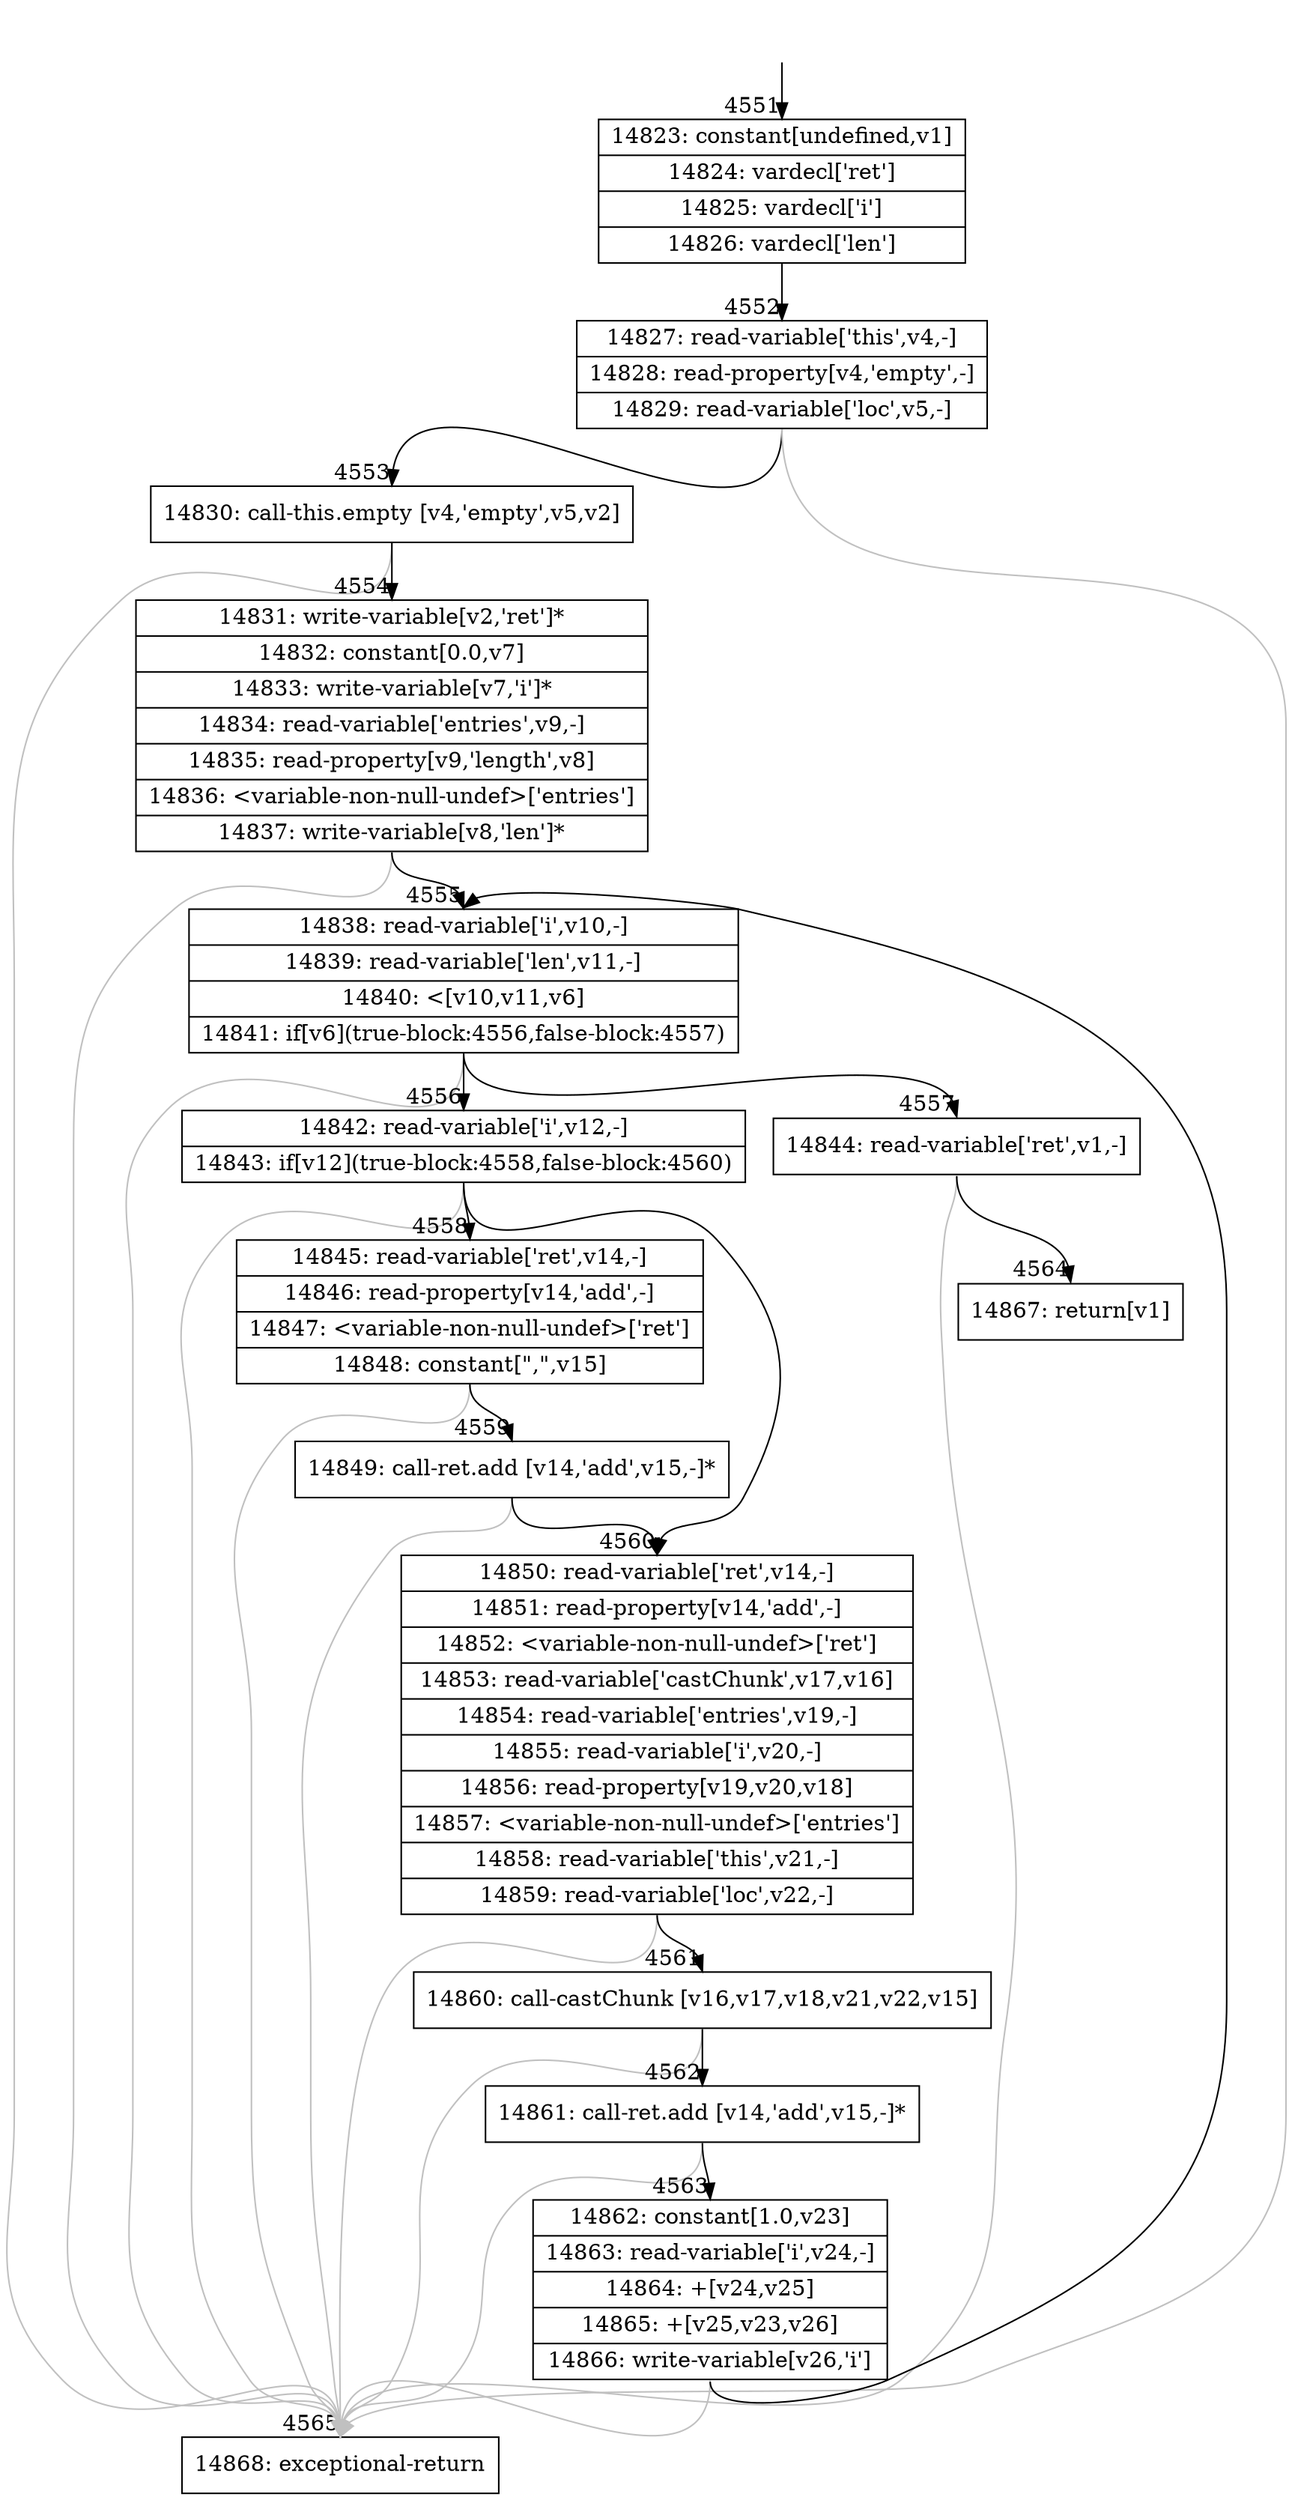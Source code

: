 digraph {
rankdir="TD"
BB_entry201[shape=none,label=""];
BB_entry201 -> BB4551 [tailport=s, headport=n, headlabel="    4551"]
BB4551 [shape=record label="{14823: constant[undefined,v1]|14824: vardecl['ret']|14825: vardecl['i']|14826: vardecl['len']}" ] 
BB4551 -> BB4552 [tailport=s, headport=n, headlabel="      4552"]
BB4552 [shape=record label="{14827: read-variable['this',v4,-]|14828: read-property[v4,'empty',-]|14829: read-variable['loc',v5,-]}" ] 
BB4552 -> BB4553 [tailport=s, headport=n, headlabel="      4553"]
BB4552 -> BB4565 [tailport=s, headport=n, color=gray, headlabel="      4565"]
BB4553 [shape=record label="{14830: call-this.empty [v4,'empty',v5,v2]}" ] 
BB4553 -> BB4554 [tailport=s, headport=n, headlabel="      4554"]
BB4553 -> BB4565 [tailport=s, headport=n, color=gray]
BB4554 [shape=record label="{14831: write-variable[v2,'ret']*|14832: constant[0.0,v7]|14833: write-variable[v7,'i']*|14834: read-variable['entries',v9,-]|14835: read-property[v9,'length',v8]|14836: \<variable-non-null-undef\>['entries']|14837: write-variable[v8,'len']*}" ] 
BB4554 -> BB4555 [tailport=s, headport=n, headlabel="      4555"]
BB4554 -> BB4565 [tailport=s, headport=n, color=gray]
BB4555 [shape=record label="{14838: read-variable['i',v10,-]|14839: read-variable['len',v11,-]|14840: \<[v10,v11,v6]|14841: if[v6](true-block:4556,false-block:4557)}" ] 
BB4555 -> BB4556 [tailport=s, headport=n, headlabel="      4556"]
BB4555 -> BB4557 [tailport=s, headport=n, headlabel="      4557"]
BB4555 -> BB4565 [tailport=s, headport=n, color=gray]
BB4556 [shape=record label="{14842: read-variable['i',v12,-]|14843: if[v12](true-block:4558,false-block:4560)}" ] 
BB4556 -> BB4558 [tailport=s, headport=n, headlabel="      4558"]
BB4556 -> BB4560 [tailport=s, headport=n, headlabel="      4560"]
BB4556 -> BB4565 [tailport=s, headport=n, color=gray]
BB4557 [shape=record label="{14844: read-variable['ret',v1,-]}" ] 
BB4557 -> BB4564 [tailport=s, headport=n, headlabel="      4564"]
BB4557 -> BB4565 [tailport=s, headport=n, color=gray]
BB4558 [shape=record label="{14845: read-variable['ret',v14,-]|14846: read-property[v14,'add',-]|14847: \<variable-non-null-undef\>['ret']|14848: constant[\",\",v15]}" ] 
BB4558 -> BB4559 [tailport=s, headport=n, headlabel="      4559"]
BB4558 -> BB4565 [tailport=s, headport=n, color=gray]
BB4559 [shape=record label="{14849: call-ret.add [v14,'add',v15,-]*}" ] 
BB4559 -> BB4560 [tailport=s, headport=n]
BB4559 -> BB4565 [tailport=s, headport=n, color=gray]
BB4560 [shape=record label="{14850: read-variable['ret',v14,-]|14851: read-property[v14,'add',-]|14852: \<variable-non-null-undef\>['ret']|14853: read-variable['castChunk',v17,v16]|14854: read-variable['entries',v19,-]|14855: read-variable['i',v20,-]|14856: read-property[v19,v20,v18]|14857: \<variable-non-null-undef\>['entries']|14858: read-variable['this',v21,-]|14859: read-variable['loc',v22,-]}" ] 
BB4560 -> BB4561 [tailport=s, headport=n, headlabel="      4561"]
BB4560 -> BB4565 [tailport=s, headport=n, color=gray]
BB4561 [shape=record label="{14860: call-castChunk [v16,v17,v18,v21,v22,v15]}" ] 
BB4561 -> BB4562 [tailport=s, headport=n, headlabel="      4562"]
BB4561 -> BB4565 [tailport=s, headport=n, color=gray]
BB4562 [shape=record label="{14861: call-ret.add [v14,'add',v15,-]*}" ] 
BB4562 -> BB4563 [tailport=s, headport=n, headlabel="      4563"]
BB4562 -> BB4565 [tailport=s, headport=n, color=gray]
BB4563 [shape=record label="{14862: constant[1.0,v23]|14863: read-variable['i',v24,-]|14864: +[v24,v25]|14865: +[v25,v23,v26]|14866: write-variable[v26,'i']}" ] 
BB4563 -> BB4555 [tailport=s, headport=n]
BB4563 -> BB4565 [tailport=s, headport=n, color=gray]
BB4564 [shape=record label="{14867: return[v1]}" ] 
BB4565 [shape=record label="{14868: exceptional-return}" ] 
//#$~ 2594
}
